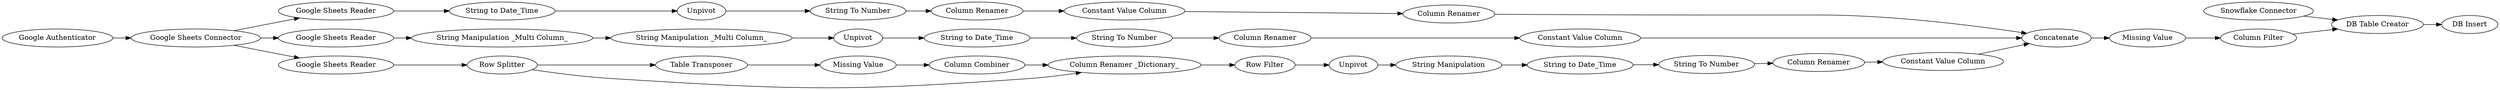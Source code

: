 digraph {
	628 -> 624
	623 -> 627
	337 -> 637
	637 -> 334
	335 -> 622
	636 -> 635
	638 -> 637
	620 -> 172
	36 -> 620
	333 -> 335
	162 -> 200
	627 -> 628
	617 -> 206
	47 -> 631
	635 -> 634
	204 -> 207
	177 -> 621
	631 -> 633
	200 -> 203
	204 -> 618
	626 -> 635
	203 -> 336
	207 -> 617
	622 -> 636
	621 -> 635
	615 -> 204
	624 -> 626
	206 -> 618
	162 -> 615
	171 -> 177
	14 -> 162
	639 -> 36
	162 -> 47
	634 -> 638
	633 -> 623
	336 -> 333
	172 -> 171
	618 -> 639
	203 [label="String to Date_Time"]
	617 [label="Missing Value"]
	624 [label="Column Renamer"]
	621 [label="Constant Value Column"]
	638 [label="Column Filter"]
	162 [label="Google Sheets Connector"]
	200 [label="Google Sheets Reader"]
	635 [label=Concatenate]
	335 [label="Column Renamer"]
	627 [label="String to Date_Time"]
	206 [label="Column Combiner"]
	336 [label=Unpivot]
	177 [label="Column Renamer"]
	204 [label="Row Splitter"]
	618 [label="Column Renamer _Dictionary_"]
	171 [label="String To Number"]
	626 [label="Constant Value Column"]
	637 [label="DB Table Creator"]
	615 [label="Google Sheets Reader"]
	334 [label="DB Insert"]
	207 [label="Table Transposer"]
	633 [label="String Manipulation _Multi Column_"]
	47 [label="Google Sheets Reader"]
	631 [label="String Manipulation _Multi Column_"]
	333 [label="String To Number"]
	337 [label="Snowflake Connector"]
	639 [label="Row Filter"]
	172 [label="String to Date_Time"]
	622 [label="Constant Value Column"]
	14 [label="Google Authenticator"]
	636 [label="Column Renamer"]
	634 [label="Missing Value"]
	620 [label="String Manipulation"]
	628 [label="String To Number"]
	36 [label=Unpivot]
	623 [label=Unpivot]
	rankdir=LR
}
